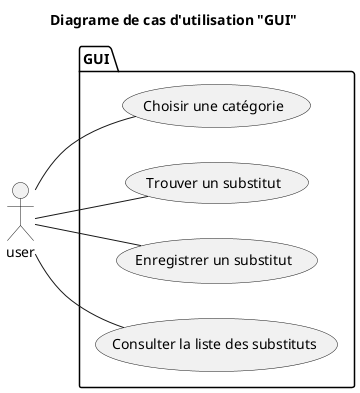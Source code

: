 @startuml 02_uc_gui
title Diagrame de cas d'utilisation "GUI"

package GUI{
    left to right direction
    (Choisir une catégorie) as SELECT_CTG
    (Trouver un substitut) as FIND_SUBST
    (Enregistrer un substitut) AS SET_SUBST
    (Consulter la liste des substituts) as SHOW_FAV

}

actor user

user -- SELECT_CTG
user -- FIND_SUBST
user -- SET_SUBST
user -- SHOW_FAV

@enduml